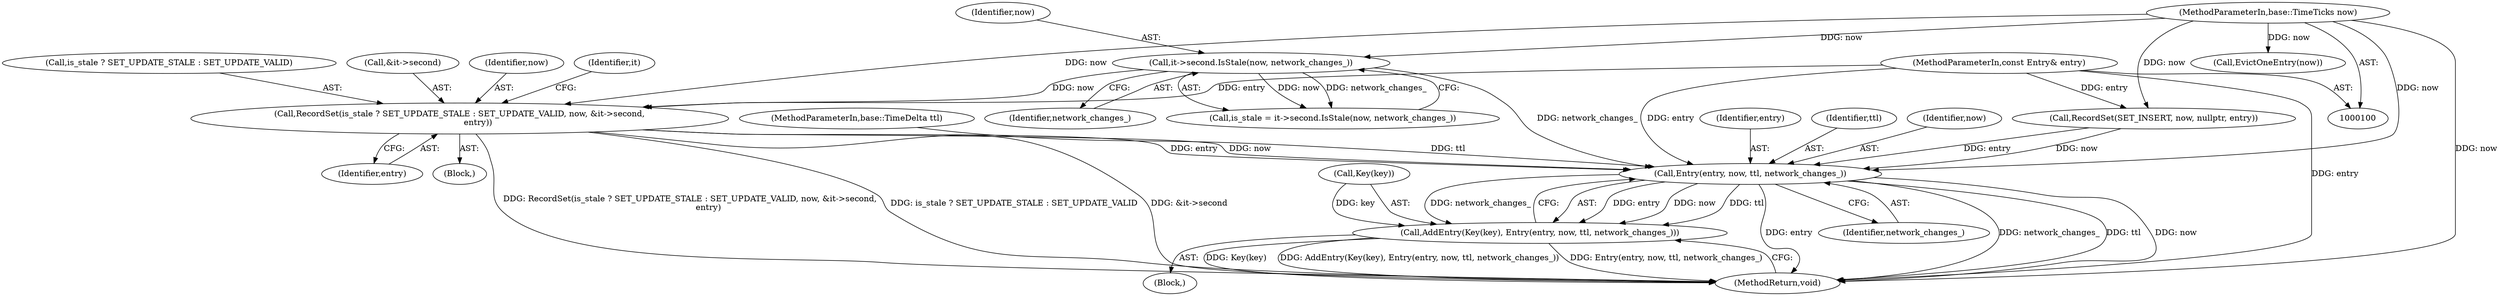 digraph "0_Chrome_7c28e7988fef9bb3e03027226bd199736d99abc3_2@del" {
"1000130" [label="(Call,RecordSet(is_stale ? SET_UPDATE_STALE : SET_UPDATE_VALID, now, &it->second,\n              entry))"];
"1000127" [label="(Call,it->second.IsStale(now, network_changes_))"];
"1000103" [label="(MethodParameterIn,base::TimeTicks now)"];
"1000102" [label="(MethodParameterIn,const Entry& entry)"];
"1000159" [label="(Call,Entry(entry, now, ttl, network_changes_))"];
"1000156" [label="(Call,AddEntry(Key(key), Entry(entry, now, ttl, network_changes_)))"];
"1000105" [label="(Block,)"];
"1000127" [label="(Call,it->second.IsStale(now, network_changes_))"];
"1000103" [label="(MethodParameterIn,base::TimeTicks now)"];
"1000104" [label="(MethodParameterIn,base::TimeDelta ttl)"];
"1000159" [label="(Call,Entry(entry, now, ttl, network_changes_))"];
"1000129" [label="(Identifier,network_changes_)"];
"1000125" [label="(Call,is_stale = it->second.IsStale(now, network_changes_))"];
"1000136" [label="(Call,&it->second)"];
"1000156" [label="(Call,AddEntry(Key(key), Entry(entry, now, ttl, network_changes_)))"];
"1000135" [label="(Identifier,now)"];
"1000157" [label="(Call,Key(key))"];
"1000163" [label="(Identifier,network_changes_)"];
"1000142" [label="(Identifier,it)"];
"1000160" [label="(Identifier,entry)"];
"1000140" [label="(Identifier,entry)"];
"1000131" [label="(Call,is_stale ? SET_UPDATE_STALE : SET_UPDATE_VALID)"];
"1000102" [label="(MethodParameterIn,const Entry& entry)"];
"1000162" [label="(Identifier,ttl)"];
"1000161" [label="(Identifier,now)"];
"1000123" [label="(Block,)"];
"1000128" [label="(Identifier,now)"];
"1000164" [label="(MethodReturn,void)"];
"1000149" [label="(Call,EvictOneEntry(now))"];
"1000130" [label="(Call,RecordSet(is_stale ? SET_UPDATE_STALE : SET_UPDATE_VALID, now, &it->second,\n              entry))"];
"1000151" [label="(Call,RecordSet(SET_INSERT, now, nullptr, entry))"];
"1000130" -> "1000123"  [label="AST: "];
"1000130" -> "1000140"  [label="CFG: "];
"1000131" -> "1000130"  [label="AST: "];
"1000135" -> "1000130"  [label="AST: "];
"1000136" -> "1000130"  [label="AST: "];
"1000140" -> "1000130"  [label="AST: "];
"1000142" -> "1000130"  [label="CFG: "];
"1000130" -> "1000164"  [label="DDG: RecordSet(is_stale ? SET_UPDATE_STALE : SET_UPDATE_VALID, now, &it->second,\n              entry)"];
"1000130" -> "1000164"  [label="DDG: is_stale ? SET_UPDATE_STALE : SET_UPDATE_VALID"];
"1000130" -> "1000164"  [label="DDG: &it->second"];
"1000127" -> "1000130"  [label="DDG: now"];
"1000103" -> "1000130"  [label="DDG: now"];
"1000102" -> "1000130"  [label="DDG: entry"];
"1000130" -> "1000159"  [label="DDG: entry"];
"1000130" -> "1000159"  [label="DDG: now"];
"1000127" -> "1000125"  [label="AST: "];
"1000127" -> "1000129"  [label="CFG: "];
"1000128" -> "1000127"  [label="AST: "];
"1000129" -> "1000127"  [label="AST: "];
"1000125" -> "1000127"  [label="CFG: "];
"1000127" -> "1000125"  [label="DDG: now"];
"1000127" -> "1000125"  [label="DDG: network_changes_"];
"1000103" -> "1000127"  [label="DDG: now"];
"1000127" -> "1000159"  [label="DDG: network_changes_"];
"1000103" -> "1000100"  [label="AST: "];
"1000103" -> "1000164"  [label="DDG: now"];
"1000103" -> "1000149"  [label="DDG: now"];
"1000103" -> "1000151"  [label="DDG: now"];
"1000103" -> "1000159"  [label="DDG: now"];
"1000102" -> "1000100"  [label="AST: "];
"1000102" -> "1000164"  [label="DDG: entry"];
"1000102" -> "1000151"  [label="DDG: entry"];
"1000102" -> "1000159"  [label="DDG: entry"];
"1000159" -> "1000156"  [label="AST: "];
"1000159" -> "1000163"  [label="CFG: "];
"1000160" -> "1000159"  [label="AST: "];
"1000161" -> "1000159"  [label="AST: "];
"1000162" -> "1000159"  [label="AST: "];
"1000163" -> "1000159"  [label="AST: "];
"1000156" -> "1000159"  [label="CFG: "];
"1000159" -> "1000164"  [label="DDG: entry"];
"1000159" -> "1000164"  [label="DDG: network_changes_"];
"1000159" -> "1000164"  [label="DDG: ttl"];
"1000159" -> "1000164"  [label="DDG: now"];
"1000159" -> "1000156"  [label="DDG: entry"];
"1000159" -> "1000156"  [label="DDG: now"];
"1000159" -> "1000156"  [label="DDG: ttl"];
"1000159" -> "1000156"  [label="DDG: network_changes_"];
"1000151" -> "1000159"  [label="DDG: entry"];
"1000151" -> "1000159"  [label="DDG: now"];
"1000104" -> "1000159"  [label="DDG: ttl"];
"1000156" -> "1000105"  [label="AST: "];
"1000157" -> "1000156"  [label="AST: "];
"1000164" -> "1000156"  [label="CFG: "];
"1000156" -> "1000164"  [label="DDG: Key(key)"];
"1000156" -> "1000164"  [label="DDG: AddEntry(Key(key), Entry(entry, now, ttl, network_changes_))"];
"1000156" -> "1000164"  [label="DDG: Entry(entry, now, ttl, network_changes_)"];
"1000157" -> "1000156"  [label="DDG: key"];
}
